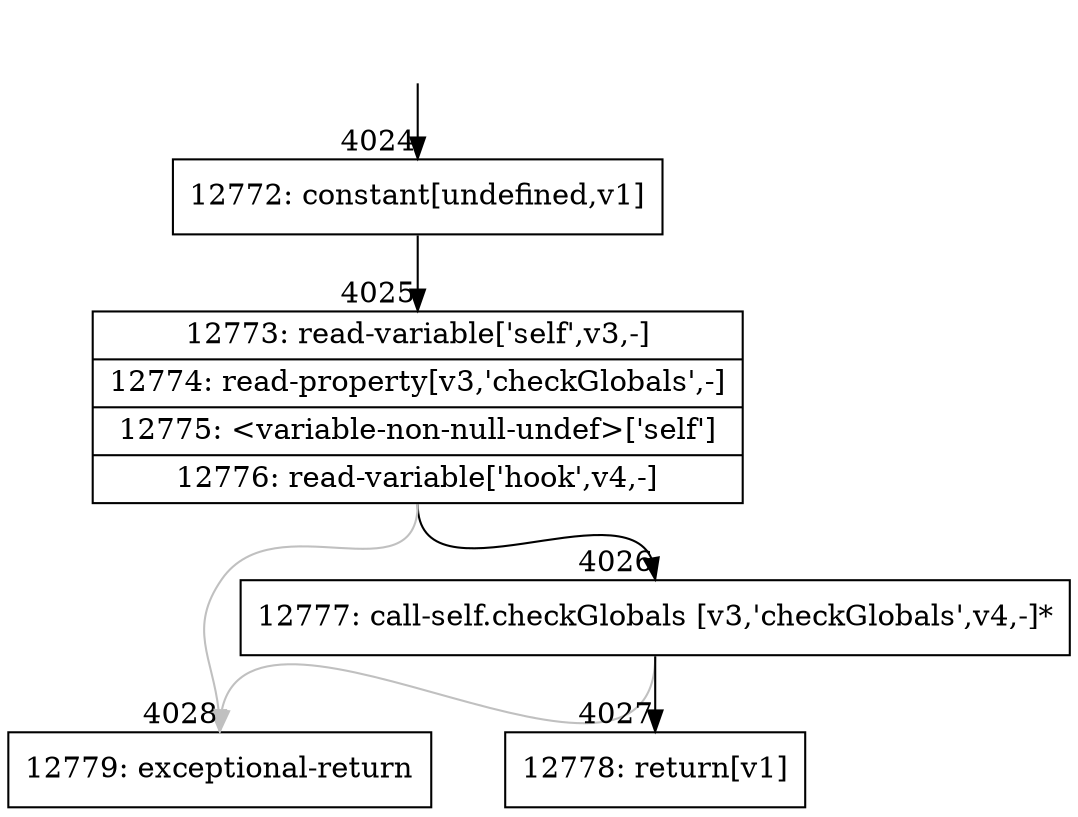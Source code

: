 digraph {
rankdir="TD"
BB_entry363[shape=none,label=""];
BB_entry363 -> BB4024 [tailport=s, headport=n, headlabel="    4024"]
BB4024 [shape=record label="{12772: constant[undefined,v1]}" ] 
BB4024 -> BB4025 [tailport=s, headport=n, headlabel="      4025"]
BB4025 [shape=record label="{12773: read-variable['self',v3,-]|12774: read-property[v3,'checkGlobals',-]|12775: \<variable-non-null-undef\>['self']|12776: read-variable['hook',v4,-]}" ] 
BB4025 -> BB4026 [tailport=s, headport=n, headlabel="      4026"]
BB4025 -> BB4028 [tailport=s, headport=n, color=gray, headlabel="      4028"]
BB4026 [shape=record label="{12777: call-self.checkGlobals [v3,'checkGlobals',v4,-]*}" ] 
BB4026 -> BB4027 [tailport=s, headport=n, headlabel="      4027"]
BB4026 -> BB4028 [tailport=s, headport=n, color=gray]
BB4027 [shape=record label="{12778: return[v1]}" ] 
BB4028 [shape=record label="{12779: exceptional-return}" ] 
//#$~ 4649
}
